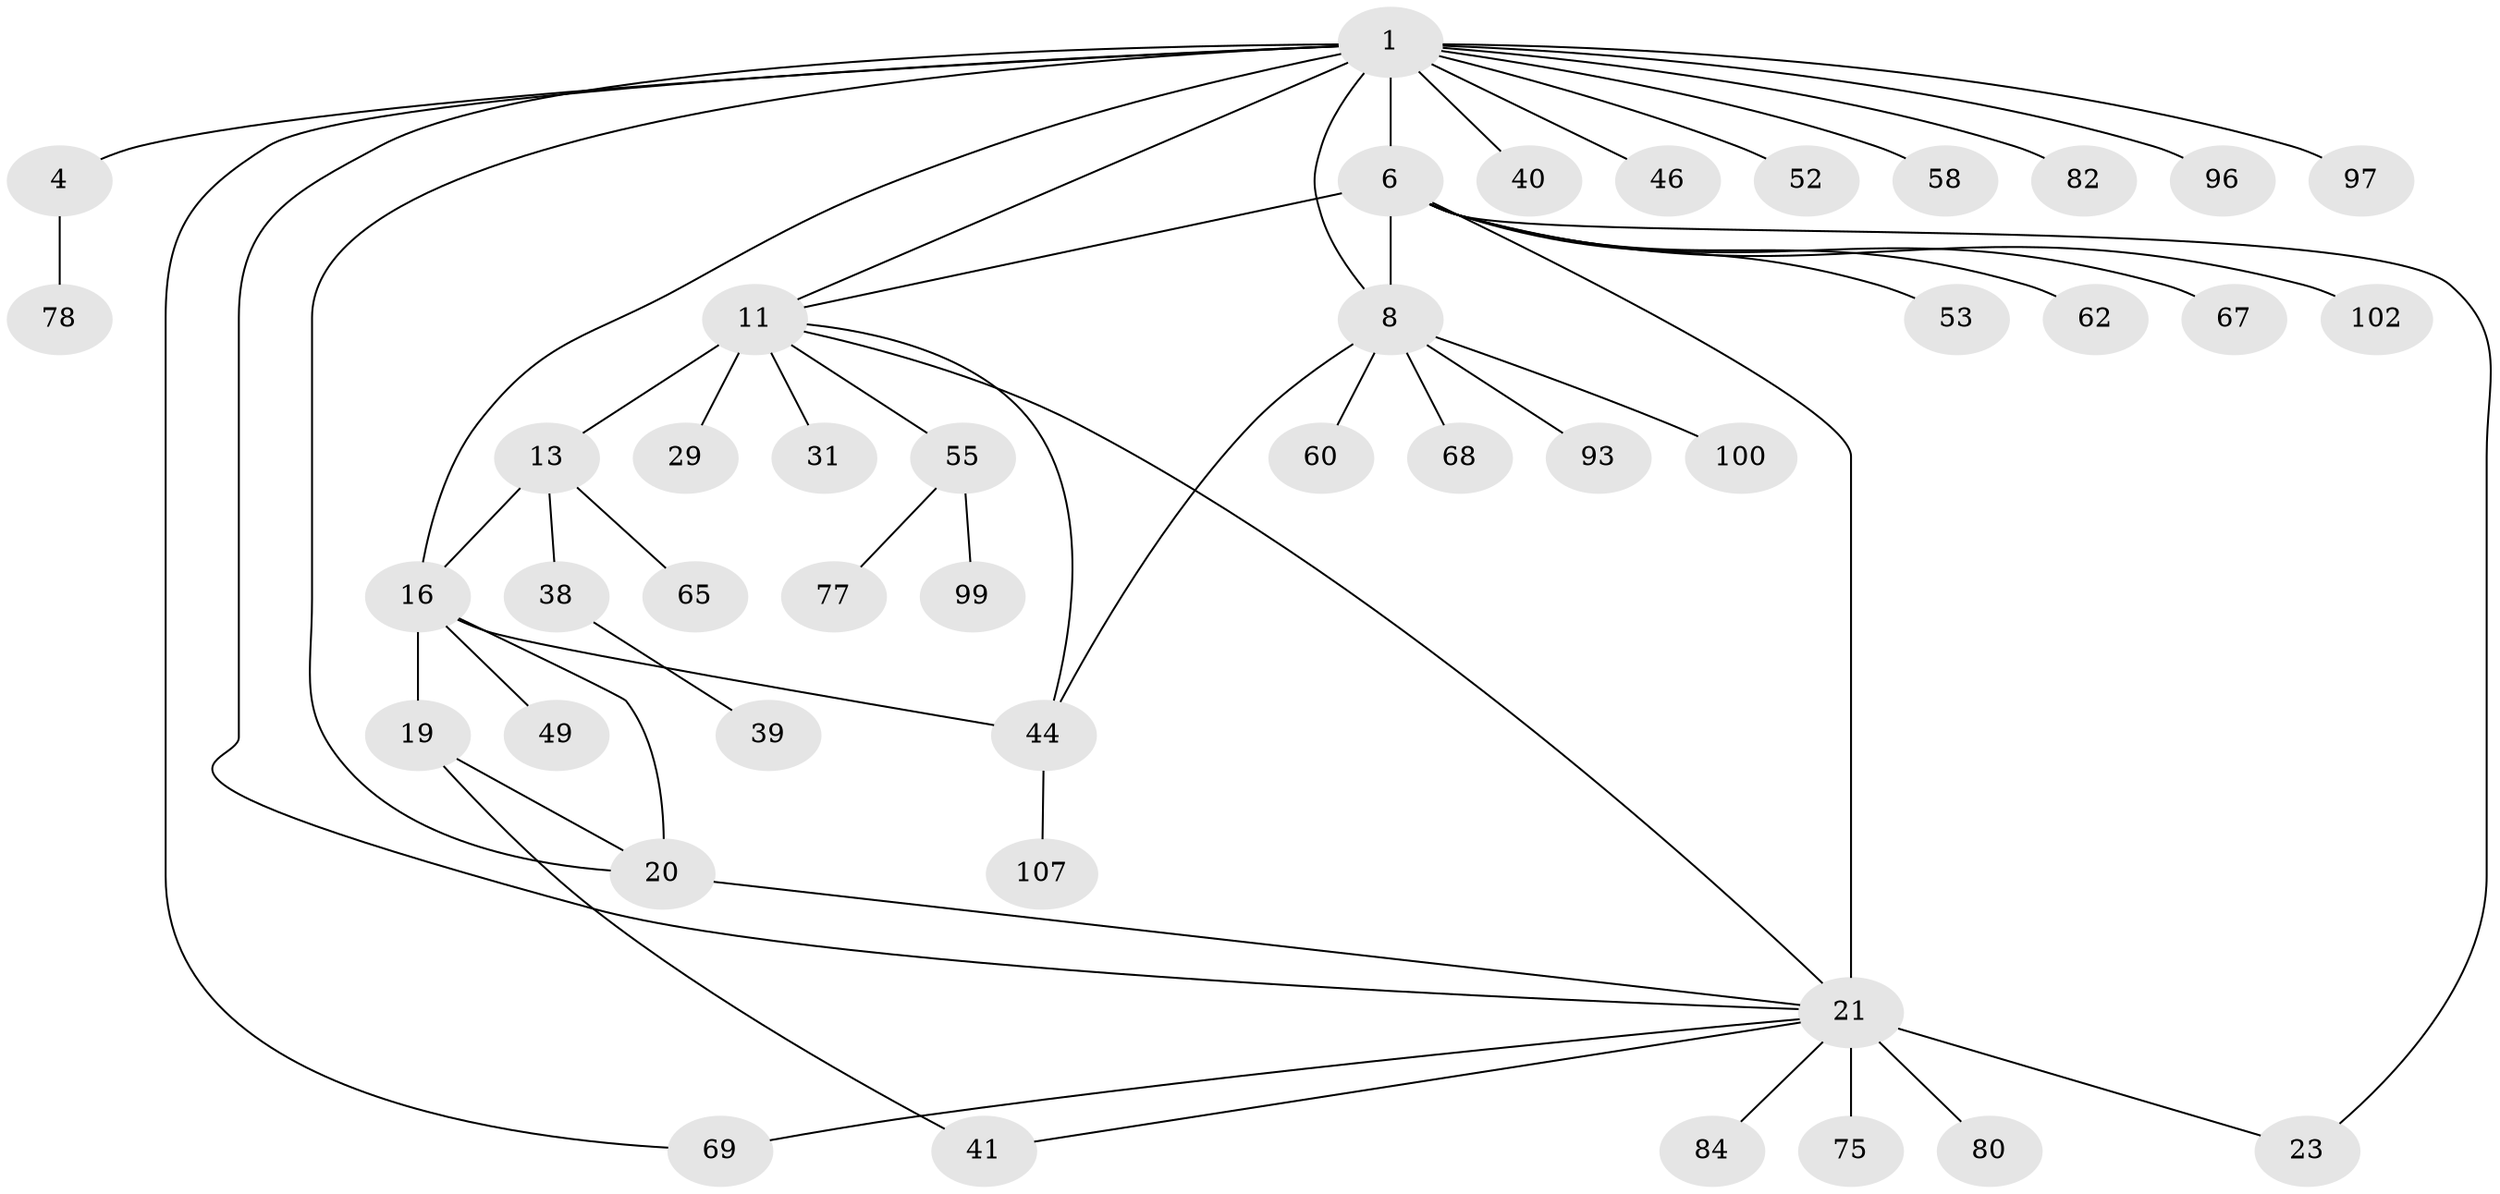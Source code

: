 // original degree distribution, {8: 0.01834862385321101, 5: 0.03669724770642202, 11: 0.009174311926605505, 6: 0.06422018348623854, 10: 0.03669724770642202, 9: 0.027522935779816515, 7: 0.027522935779816515, 14: 0.009174311926605505, 1: 0.6146788990825688, 4: 0.01834862385321101, 2: 0.10091743119266056, 3: 0.03669724770642202}
// Generated by graph-tools (version 1.1) at 2025/19/03/04/25 18:19:30]
// undirected, 43 vertices, 55 edges
graph export_dot {
graph [start="1"]
  node [color=gray90,style=filled];
  1 [super="+5+42+36+7+2+76"];
  4;
  6 [super="+9+28+24"];
  8;
  11 [super="+12+15+43+37"];
  13 [super="+14"];
  16 [super="+17+90+27+59"];
  19 [super="+51+26+94+81+83"];
  20;
  21 [super="+22"];
  23 [super="+30+87+63+33+56"];
  29;
  31 [super="+50"];
  38;
  39;
  40;
  41 [super="+72"];
  44;
  46;
  49;
  52;
  53 [super="+105"];
  55;
  58 [super="+66"];
  60;
  62;
  65;
  67;
  68;
  69;
  75;
  77;
  78 [super="+101"];
  80;
  82;
  84;
  93;
  96;
  97;
  99;
  100;
  102;
  107;
  1 -- 4 [weight=4];
  1 -- 16;
  1 -- 96;
  1 -- 40;
  1 -- 46;
  1 -- 6 [weight=5];
  1 -- 20;
  1 -- 52;
  1 -- 8 [weight=2];
  1 -- 97;
  1 -- 69;
  1 -- 11;
  1 -- 82;
  1 -- 21;
  1 -- 58;
  4 -- 78;
  6 -- 8 [weight=2];
  6 -- 102;
  6 -- 53;
  6 -- 11 [weight=2];
  6 -- 67;
  6 -- 23 [weight=2];
  6 -- 21 [weight=4];
  6 -- 62;
  8 -- 44;
  8 -- 60;
  8 -- 68;
  8 -- 93;
  8 -- 100;
  11 -- 13 [weight=6];
  11 -- 31;
  11 -- 55;
  11 -- 29;
  11 -- 44;
  11 -- 21;
  13 -- 38;
  13 -- 65;
  13 -- 16;
  16 -- 19 [weight=3];
  16 -- 20 [weight=3];
  16 -- 49;
  16 -- 44;
  19 -- 20;
  19 -- 41;
  20 -- 21;
  21 -- 23 [weight=2];
  21 -- 69;
  21 -- 80;
  21 -- 84;
  21 -- 41;
  21 -- 75;
  38 -- 39;
  44 -- 107;
  55 -- 77;
  55 -- 99;
}

